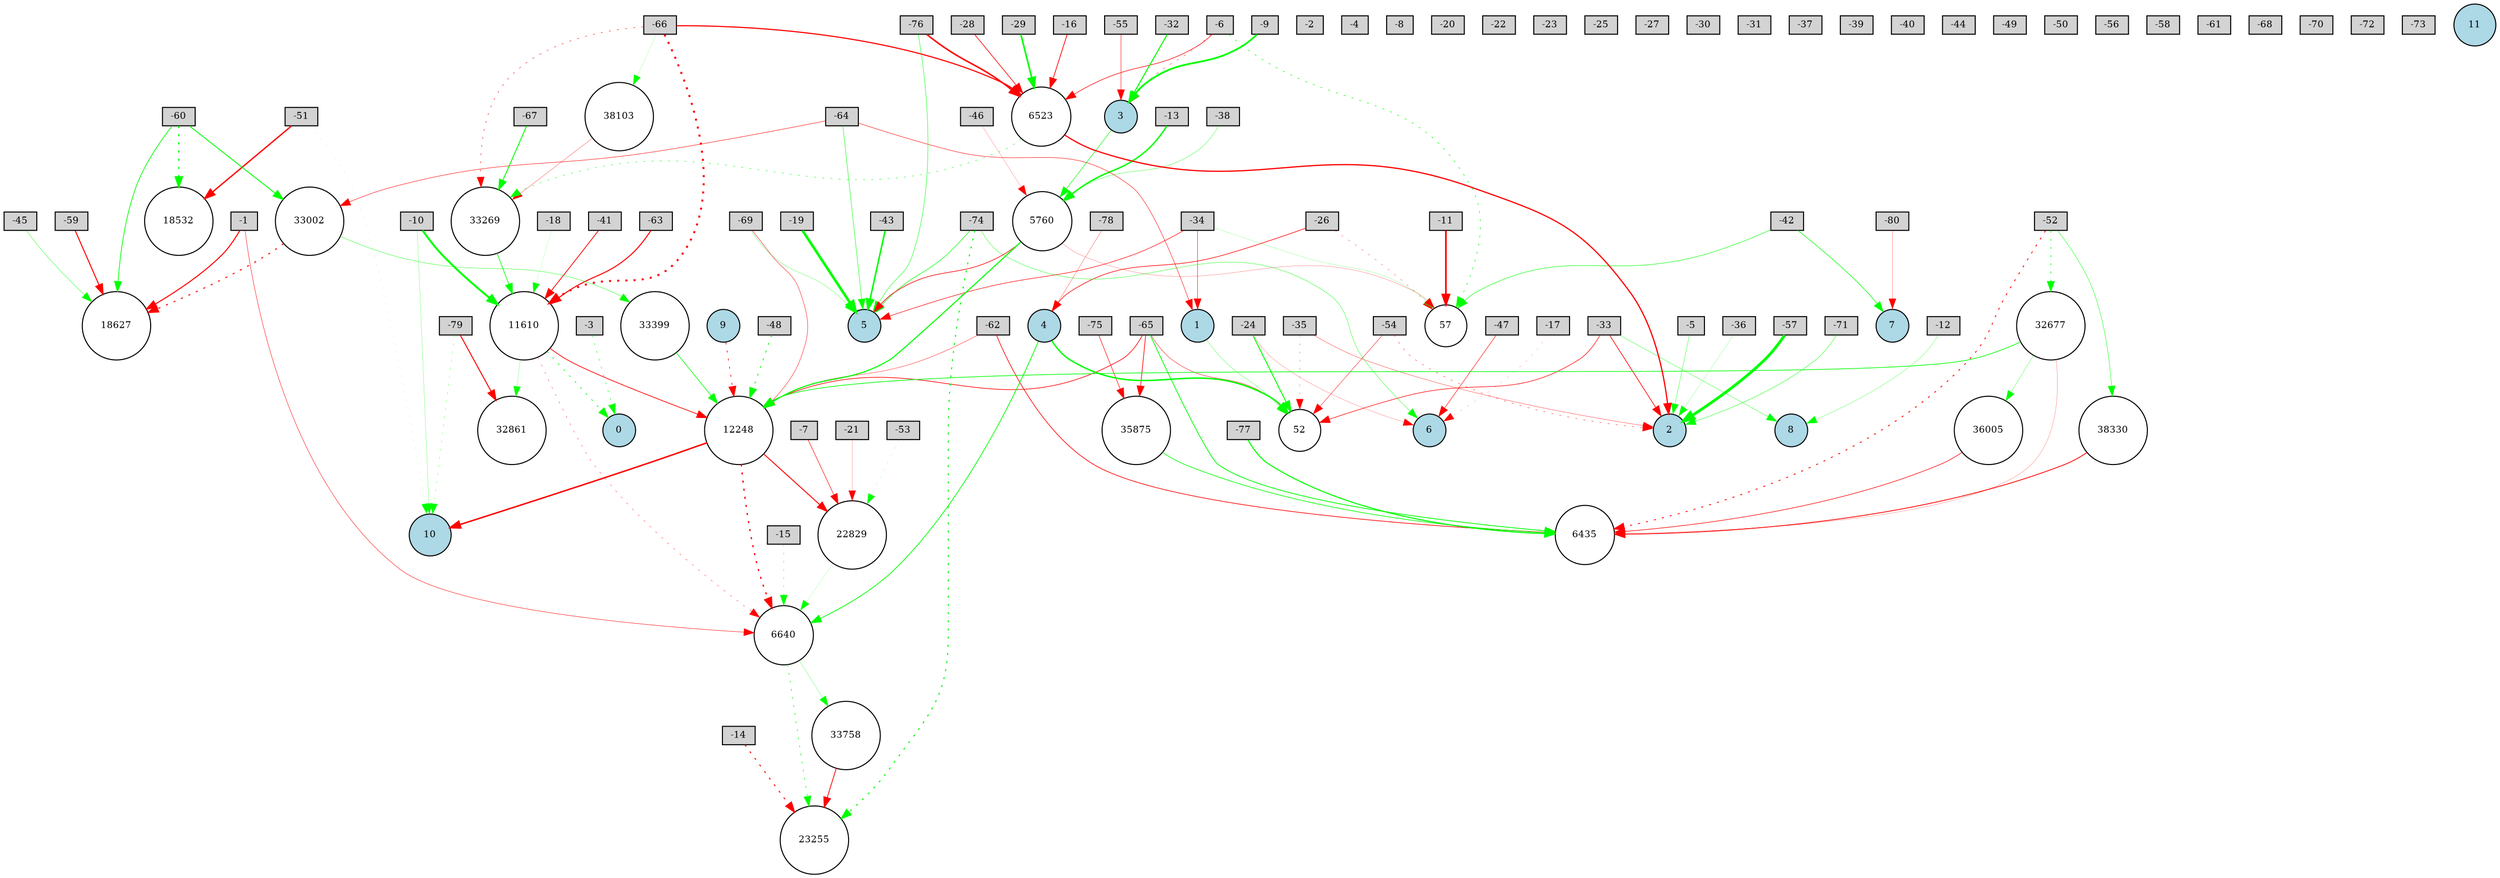 digraph {
	node [fontsize=9 height=0.2 shape=circle width=0.2]
	-1 [fillcolor=lightgray shape=box style=filled]
	-2 [fillcolor=lightgray shape=box style=filled]
	-3 [fillcolor=lightgray shape=box style=filled]
	-4 [fillcolor=lightgray shape=box style=filled]
	-5 [fillcolor=lightgray shape=box style=filled]
	-6 [fillcolor=lightgray shape=box style=filled]
	-7 [fillcolor=lightgray shape=box style=filled]
	-8 [fillcolor=lightgray shape=box style=filled]
	-9 [fillcolor=lightgray shape=box style=filled]
	-10 [fillcolor=lightgray shape=box style=filled]
	-11 [fillcolor=lightgray shape=box style=filled]
	-12 [fillcolor=lightgray shape=box style=filled]
	-13 [fillcolor=lightgray shape=box style=filled]
	-14 [fillcolor=lightgray shape=box style=filled]
	-15 [fillcolor=lightgray shape=box style=filled]
	-16 [fillcolor=lightgray shape=box style=filled]
	-17 [fillcolor=lightgray shape=box style=filled]
	-18 [fillcolor=lightgray shape=box style=filled]
	-19 [fillcolor=lightgray shape=box style=filled]
	-20 [fillcolor=lightgray shape=box style=filled]
	-21 [fillcolor=lightgray shape=box style=filled]
	-22 [fillcolor=lightgray shape=box style=filled]
	-23 [fillcolor=lightgray shape=box style=filled]
	-24 [fillcolor=lightgray shape=box style=filled]
	-25 [fillcolor=lightgray shape=box style=filled]
	-26 [fillcolor=lightgray shape=box style=filled]
	-27 [fillcolor=lightgray shape=box style=filled]
	-28 [fillcolor=lightgray shape=box style=filled]
	-29 [fillcolor=lightgray shape=box style=filled]
	-30 [fillcolor=lightgray shape=box style=filled]
	-31 [fillcolor=lightgray shape=box style=filled]
	-32 [fillcolor=lightgray shape=box style=filled]
	-33 [fillcolor=lightgray shape=box style=filled]
	-34 [fillcolor=lightgray shape=box style=filled]
	-35 [fillcolor=lightgray shape=box style=filled]
	-36 [fillcolor=lightgray shape=box style=filled]
	-37 [fillcolor=lightgray shape=box style=filled]
	-38 [fillcolor=lightgray shape=box style=filled]
	-39 [fillcolor=lightgray shape=box style=filled]
	-40 [fillcolor=lightgray shape=box style=filled]
	-41 [fillcolor=lightgray shape=box style=filled]
	-42 [fillcolor=lightgray shape=box style=filled]
	-43 [fillcolor=lightgray shape=box style=filled]
	-44 [fillcolor=lightgray shape=box style=filled]
	-45 [fillcolor=lightgray shape=box style=filled]
	-46 [fillcolor=lightgray shape=box style=filled]
	-47 [fillcolor=lightgray shape=box style=filled]
	-48 [fillcolor=lightgray shape=box style=filled]
	-49 [fillcolor=lightgray shape=box style=filled]
	-50 [fillcolor=lightgray shape=box style=filled]
	-51 [fillcolor=lightgray shape=box style=filled]
	-52 [fillcolor=lightgray shape=box style=filled]
	-53 [fillcolor=lightgray shape=box style=filled]
	-54 [fillcolor=lightgray shape=box style=filled]
	-55 [fillcolor=lightgray shape=box style=filled]
	-56 [fillcolor=lightgray shape=box style=filled]
	-57 [fillcolor=lightgray shape=box style=filled]
	-58 [fillcolor=lightgray shape=box style=filled]
	-59 [fillcolor=lightgray shape=box style=filled]
	-60 [fillcolor=lightgray shape=box style=filled]
	-61 [fillcolor=lightgray shape=box style=filled]
	-62 [fillcolor=lightgray shape=box style=filled]
	-63 [fillcolor=lightgray shape=box style=filled]
	-64 [fillcolor=lightgray shape=box style=filled]
	-65 [fillcolor=lightgray shape=box style=filled]
	-66 [fillcolor=lightgray shape=box style=filled]
	-67 [fillcolor=lightgray shape=box style=filled]
	-68 [fillcolor=lightgray shape=box style=filled]
	-69 [fillcolor=lightgray shape=box style=filled]
	-70 [fillcolor=lightgray shape=box style=filled]
	-71 [fillcolor=lightgray shape=box style=filled]
	-72 [fillcolor=lightgray shape=box style=filled]
	-73 [fillcolor=lightgray shape=box style=filled]
	-74 [fillcolor=lightgray shape=box style=filled]
	-75 [fillcolor=lightgray shape=box style=filled]
	-76 [fillcolor=lightgray shape=box style=filled]
	-77 [fillcolor=lightgray shape=box style=filled]
	-78 [fillcolor=lightgray shape=box style=filled]
	-79 [fillcolor=lightgray shape=box style=filled]
	-80 [fillcolor=lightgray shape=box style=filled]
	0 [fillcolor=lightblue style=filled]
	1 [fillcolor=lightblue style=filled]
	2 [fillcolor=lightblue style=filled]
	3 [fillcolor=lightblue style=filled]
	4 [fillcolor=lightblue style=filled]
	5 [fillcolor=lightblue style=filled]
	6 [fillcolor=lightblue style=filled]
	7 [fillcolor=lightblue style=filled]
	8 [fillcolor=lightblue style=filled]
	9 [fillcolor=lightblue style=filled]
	10 [fillcolor=lightblue style=filled]
	11 [fillcolor=lightblue style=filled]
	6435 [fillcolor=white style=filled]
	35875 [fillcolor=white style=filled]
	32677 [fillcolor=white style=filled]
	36005 [fillcolor=white style=filled]
	22829 [fillcolor=white style=filled]
	52 [fillcolor=white style=filled]
	5760 [fillcolor=white style=filled]
	57 [fillcolor=white style=filled]
	38330 [fillcolor=white style=filled]
	18627 [fillcolor=white style=filled]
	23255 [fillcolor=white style=filled]
	12248 [fillcolor=white style=filled]
	38103 [fillcolor=white style=filled]
	11610 [fillcolor=white style=filled]
	32861 [fillcolor=white style=filled]
	33758 [fillcolor=white style=filled]
	18532 [fillcolor=white style=filled]
	33002 [fillcolor=white style=filled]
	6640 [fillcolor=white style=filled]
	33269 [fillcolor=white style=filled]
	33399 [fillcolor=white style=filled]
	6523 [fillcolor=white style=filled]
	-54 -> 2 [color=red penwidth=0.33681958078973795 style=dotted]
	-26 -> 4 [color=red penwidth=0.5781688576113779 style=solid]
	-78 -> 4 [color=red penwidth=0.24283054924037964 style=solid]
	-34 -> 5 [color=red penwidth=0.5013360280642127 style=solid]
	-9 -> 3 [color=green penwidth=1.727833806034231 style=solid]
	-32 -> 3 [color=green penwidth=1.0276568867212954 style=solid]
	-12 -> 8 [color=green penwidth=0.226435708177221 style=solid]
	-6 -> 57 [color=green penwidth=0.5180281905350944 style=dotted]
	-38 -> 5760 [color=green penwidth=0.2836659864072689 style=solid]
	-43 -> 5 [color=green penwidth=1.5025383758729065 style=solid]
	-11 -> 57 [color=red penwidth=1.6308082664230754 style=solid]
	-19 -> 5 [color=green penwidth=2.5141586537428644 style=solid]
	-52 -> 6435 [color=red penwidth=0.8322482795382015 style=dotted]
	-47 -> 6 [color=red penwidth=0.4661483278222053 style=solid]
	6523 -> 2 [color=red penwidth=1.1792950541434377 style=solid]
	3 -> 5760 [color=green penwidth=0.4931381771443717 style=solid]
	-15 -> 6640 [color=green penwidth=0.3200944718119359 style=dotted]
	-36 -> 2 [color=green penwidth=0.15513812770591046 style=solid]
	-74 -> 5 [color=green penwidth=0.5217787881093955 style=solid]
	-16 -> 6523 [color=red penwidth=0.7076317310948982 style=solid]
	-3 -> 0 [color=green penwidth=0.44900822310965627 style=dotted]
	11610 -> 0 [color=green penwidth=0.6435994580454635 style=dotted]
	-10 -> 11610 [color=green penwidth=1.905222336650259 style=solid]
	-57 -> 2 [color=green penwidth=2.7421604260199266 style=solid]
	5760 -> 5 [color=red penwidth=0.6014904802619888 style=solid]
	11610 -> 6640 [color=red penwidth=0.29970562131113854 style=dotted]
	-42 -> 57 [color=green penwidth=0.4561031185298827 style=solid]
	11610 -> 12248 [color=red penwidth=0.6825670147035519 style=solid]
	12248 -> 6640 [color=red penwidth=1.2738135374665134 style=dotted]
	-66 -> 6523 [color=red penwidth=1.095038882345146 style=solid]
	-41 -> 11610 [color=red penwidth=0.7542561327781337 style=solid]
	-65 -> 52 [color=red penwidth=0.36427240189560317 style=solid]
	-24 -> 52 [color=green penwidth=0.9416864050635375 style=solid]
	-74 -> 6 [color=green penwidth=0.32815948978516407 style=solid]
	-65 -> 12248 [color=red penwidth=0.619793762608921 style=solid]
	-17 -> 6 [color=red penwidth=0.13866687466180805 style=dotted]
	-60 -> 18532 [color=green penwidth=1.284952064827484 style=dotted]
	-51 -> 18532 [color=red penwidth=1.3128504736102053 style=solid]
	-60 -> 18627 [color=green penwidth=0.7052509473334189 style=solid]
	-34 -> 1 [color=red penwidth=0.4104323345626484 style=solid]
	-13 -> 5760 [color=green penwidth=1.370602361998522 style=solid]
	-64 -> 1 [color=red penwidth=0.41822591794460817 style=solid]
	-26 -> 57 [color=red penwidth=0.25294391288767415 style=dotted]
	5760 -> 57 [color=red penwidth=0.1813470110507529 style=solid]
	-29 -> 6523 [color=green penwidth=1.563057755150688 style=solid]
	-1 -> 18627 [color=red penwidth=1.0044443865925397 style=solid]
	-35 -> 2 [color=red penwidth=0.2794150859931869 style=solid]
	-5 -> 2 [color=green penwidth=0.31504638362928417 style=solid]
	12248 -> 22829 [color=red penwidth=0.8986545744099657 style=solid]
	22829 -> 6640 [color=green penwidth=0.12735234334432532 style=solid]
	4 -> 52 [color=green penwidth=1.3867715401594585 style=solid]
	-7 -> 22829 [color=red penwidth=0.489222634684789 style=solid]
	12248 -> 10 [color=red penwidth=1.4226751825535746 style=solid]
	4 -> 6640 [color=green penwidth=0.7262551648952492 style=solid]
	-59 -> 18627 [color=red penwidth=0.979613110088707 style=solid]
	-28 -> 6523 [color=red penwidth=0.633237784138788 style=solid]
	-51 -> 10 [color=green penwidth=0.1022888021015545 style=dotted]
	-1 -> 6640 [color=red penwidth=0.3949370532022435 style=solid]
	-14 -> 23255 [color=red penwidth=0.9431938686914912 style=dotted]
	6640 -> 23255 [color=green penwidth=0.523426030740085 style=dotted]
	-65 -> 6435 [color=green penwidth=0.7563673671051656 style=solid]
	-64 -> 5 [color=green penwidth=0.42065739659532553 style=solid]
	-46 -> 5760 [color=red penwidth=0.16309974021908913 style=solid]
	-35 -> 52 [color=red penwidth=0.23758748700794544 style=dotted]
	-55 -> 3 [color=red penwidth=0.4205875329948029 style=solid]
	1 -> 52 [color=green penwidth=0.25032224997911207 style=solid]
	-52 -> 32677 [color=green penwidth=0.5953102454203096 style=dotted]
	32677 -> 6435 [color=red penwidth=0.17619262440196237 style=solid]
	-80 -> 7 [color=red penwidth=0.2146051975428968 style=solid]
	32677 -> 12248 [color=green penwidth=0.6520935960248627 style=solid]
	-71 -> 2 [color=green penwidth=0.3531540539578344 style=solid]
	-79 -> 10 [color=green penwidth=0.24399649982347066 style=dotted]
	-79 -> 32861 [color=red penwidth=0.9612541357838141 style=solid]
	-48 -> 12248 [color=green penwidth=0.7897036022272615 style=dotted]
	-76 -> 6523 [color=red penwidth=1.4664632390135388 style=solid]
	-69 -> 12248 [color=red penwidth=0.3747131166867048 style=solid]
	-60 -> 33002 [color=green penwidth=0.8528320866031828 style=solid]
	33002 -> 18627 [color=red penwidth=0.9862050226751575 style=dotted]
	-74 -> 23255 [color=green penwidth=1.0307439521467623 style=dotted]
	-66 -> 11610 [color=red penwidth=1.9253042579009674 style=dotted]
	-63 -> 11610 [color=red penwidth=0.9924752331893808 style=solid]
	-66 -> 33269 [color=red penwidth=0.3998966856394003 style=dotted]
	33269 -> 11610 [color=green penwidth=0.6483327325838213 style=solid]
	-54 -> 52 [color=red penwidth=0.37171444092211514 style=solid]
	33399 -> 12248 [color=green penwidth=0.6102095060516365 style=solid]
	6523 -> 33269 [color=green penwidth=0.3907191436978026 style=dotted]
	5760 -> 12248 [color=green penwidth=1.0640736945820668 style=solid]
	-6 -> 3 [color=red penwidth=0.3394288449147099 style=dotted]
	6640 -> 33758 [color=green penwidth=0.21141424749920595 style=solid]
	33758 -> 23255 [color=red penwidth=0.7447980618722734 style=solid]
	-69 -> 5 [color=green penwidth=0.2238107847634268 style=solid]
	-18 -> 11610 [color=green penwidth=0.10124091107751332 style=solid]
	-24 -> 6 [color=red penwidth=0.1712615333770169 style=solid]
	-64 -> 33002 [color=red penwidth=0.41762301648698974 style=solid]
	-62 -> 6435 [color=red penwidth=0.6424226172059658 style=solid]
	-34 -> 57 [color=green penwidth=0.14797692996798978 style=solid]
	-65 -> 35875 [color=red penwidth=0.6378128867083621 style=solid]
	35875 -> 6435 [color=green penwidth=0.6313150567581983 style=solid]
	-10 -> 10 [color=green penwidth=0.2030378397840589 style=solid]
	-77 -> 6435 [color=green penwidth=1.0358275935815475 style=solid]
	-62 -> 12248 [color=red penwidth=0.318972571038348 style=solid]
	32677 -> 36005 [color=green penwidth=0.26149366400537044 style=solid]
	36005 -> 6435 [color=red penwidth=0.5479415707606586 style=solid]
	-67 -> 33269 [color=green penwidth=0.8700809507507833 style=solid]
	-45 -> 18627 [color=green penwidth=0.31989841737798397 style=solid]
	-33 -> 8 [color=green penwidth=0.29854828878677253 style=solid]
	11610 -> 32861 [color=green penwidth=0.179805841260433 style=solid]
	-42 -> 7 [color=green penwidth=0.5492720436201952 style=solid]
	-6 -> 6523 [color=red penwidth=0.545181715243502 style=solid]
	9 -> 12248 [color=red penwidth=0.6384558180335321 style=dotted]
	-76 -> 5 [color=green penwidth=0.4097521086033161 style=solid]
	-33 -> 52 [color=red penwidth=0.5357140394812943 style=solid]
	-75 -> 35875 [color=red penwidth=0.5051786266703256 style=solid]
	-33 -> 2 [color=red penwidth=0.6529262070049825 style=solid]
	-66 -> 38103 [color=green penwidth=0.12401877821682242 style=solid]
	38103 -> 33269 [color=red penwidth=0.23775732421652118 style=solid]
	-53 -> 22829 [color=green penwidth=0.14824856707657705 style=dotted]
	-52 -> 38330 [color=green penwidth=0.38180693989074477 style=solid]
	38330 -> 6435 [color=red penwidth=0.7699062790779625 style=solid]
	-21 -> 22829 [color=red penwidth=0.15915536008066475 style=solid]
	33002 -> 33399 [color=green penwidth=0.3242290439840467 style=solid]
}
